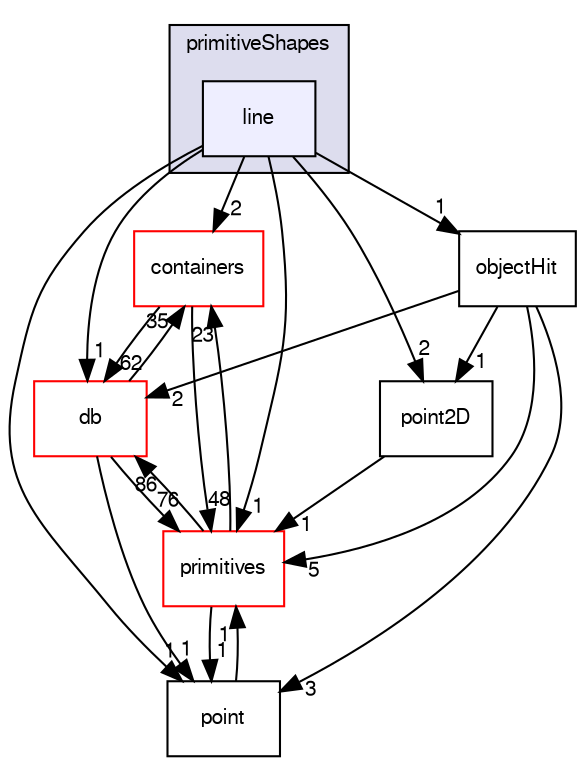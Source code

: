 digraph "src/OpenFOAM/meshes/primitiveShapes/line" {
  bgcolor=transparent;
  compound=true
  node [ fontsize="10", fontname="FreeSans"];
  edge [ labelfontsize="10", labelfontname="FreeSans"];
  subgraph clusterdir_a36ac568b20b0ed2190ed53a491bc296 {
    graph [ bgcolor="#ddddee", pencolor="black", label="primitiveShapes" fontname="FreeSans", fontsize="10", URL="dir_a36ac568b20b0ed2190ed53a491bc296.html"]
  dir_b2b20348f78d31f6a5e7322ebd1c6bd6 [shape=box, label="line", style="filled", fillcolor="#eeeeff", pencolor="black", URL="dir_b2b20348f78d31f6a5e7322ebd1c6bd6.html"];
  }
  dir_19d0872053bde092be81d7fe3f56cbf7 [shape=box label="containers" color="red" URL="dir_19d0872053bde092be81d7fe3f56cbf7.html"];
  dir_c0616edb543207648ea9c3d1bc69a611 [shape=box label="point2D" URL="dir_c0616edb543207648ea9c3d1bc69a611.html"];
  dir_7bcf26a537537c6a3ac3b09fc24af38a [shape=box label="objectHit" URL="dir_7bcf26a537537c6a3ac3b09fc24af38a.html"];
  dir_63c634f7a7cfd679ac26c67fb30fc32f [shape=box label="db" color="red" URL="dir_63c634f7a7cfd679ac26c67fb30fc32f.html"];
  dir_cb34e2eea6ae8af2554e1d80aff9f166 [shape=box label="point" URL="dir_cb34e2eea6ae8af2554e1d80aff9f166.html"];
  dir_3e50f45338116b169052b428016851aa [shape=box label="primitives" color="red" URL="dir_3e50f45338116b169052b428016851aa.html"];
  dir_19d0872053bde092be81d7fe3f56cbf7->dir_63c634f7a7cfd679ac26c67fb30fc32f [headlabel="62", labeldistance=1.5 headhref="dir_001737_001787.html"];
  dir_19d0872053bde092be81d7fe3f56cbf7->dir_3e50f45338116b169052b428016851aa [headlabel="48", labeldistance=1.5 headhref="dir_001737_002157.html"];
  dir_c0616edb543207648ea9c3d1bc69a611->dir_3e50f45338116b169052b428016851aa [headlabel="1", labeldistance=1.5 headhref="dir_002151_002157.html"];
  dir_7bcf26a537537c6a3ac3b09fc24af38a->dir_c0616edb543207648ea9c3d1bc69a611 [headlabel="1", labeldistance=1.5 headhref="dir_002148_002151.html"];
  dir_7bcf26a537537c6a3ac3b09fc24af38a->dir_63c634f7a7cfd679ac26c67fb30fc32f [headlabel="2", labeldistance=1.5 headhref="dir_002148_001787.html"];
  dir_7bcf26a537537c6a3ac3b09fc24af38a->dir_cb34e2eea6ae8af2554e1d80aff9f166 [headlabel="3", labeldistance=1.5 headhref="dir_002148_002150.html"];
  dir_7bcf26a537537c6a3ac3b09fc24af38a->dir_3e50f45338116b169052b428016851aa [headlabel="5", labeldistance=1.5 headhref="dir_002148_002157.html"];
  dir_63c634f7a7cfd679ac26c67fb30fc32f->dir_19d0872053bde092be81d7fe3f56cbf7 [headlabel="35", labeldistance=1.5 headhref="dir_001787_001737.html"];
  dir_63c634f7a7cfd679ac26c67fb30fc32f->dir_cb34e2eea6ae8af2554e1d80aff9f166 [headlabel="1", labeldistance=1.5 headhref="dir_001787_002150.html"];
  dir_63c634f7a7cfd679ac26c67fb30fc32f->dir_3e50f45338116b169052b428016851aa [headlabel="76", labeldistance=1.5 headhref="dir_001787_002157.html"];
  dir_cb34e2eea6ae8af2554e1d80aff9f166->dir_3e50f45338116b169052b428016851aa [headlabel="1", labeldistance=1.5 headhref="dir_002150_002157.html"];
  dir_3e50f45338116b169052b428016851aa->dir_19d0872053bde092be81d7fe3f56cbf7 [headlabel="23", labeldistance=1.5 headhref="dir_002157_001737.html"];
  dir_3e50f45338116b169052b428016851aa->dir_63c634f7a7cfd679ac26c67fb30fc32f [headlabel="86", labeldistance=1.5 headhref="dir_002157_001787.html"];
  dir_3e50f45338116b169052b428016851aa->dir_cb34e2eea6ae8af2554e1d80aff9f166 [headlabel="1", labeldistance=1.5 headhref="dir_002157_002150.html"];
  dir_b2b20348f78d31f6a5e7322ebd1c6bd6->dir_19d0872053bde092be81d7fe3f56cbf7 [headlabel="2", labeldistance=1.5 headhref="dir_002147_001737.html"];
  dir_b2b20348f78d31f6a5e7322ebd1c6bd6->dir_c0616edb543207648ea9c3d1bc69a611 [headlabel="2", labeldistance=1.5 headhref="dir_002147_002151.html"];
  dir_b2b20348f78d31f6a5e7322ebd1c6bd6->dir_7bcf26a537537c6a3ac3b09fc24af38a [headlabel="1", labeldistance=1.5 headhref="dir_002147_002148.html"];
  dir_b2b20348f78d31f6a5e7322ebd1c6bd6->dir_63c634f7a7cfd679ac26c67fb30fc32f [headlabel="1", labeldistance=1.5 headhref="dir_002147_001787.html"];
  dir_b2b20348f78d31f6a5e7322ebd1c6bd6->dir_cb34e2eea6ae8af2554e1d80aff9f166 [headlabel="1", labeldistance=1.5 headhref="dir_002147_002150.html"];
  dir_b2b20348f78d31f6a5e7322ebd1c6bd6->dir_3e50f45338116b169052b428016851aa [headlabel="1", labeldistance=1.5 headhref="dir_002147_002157.html"];
}

